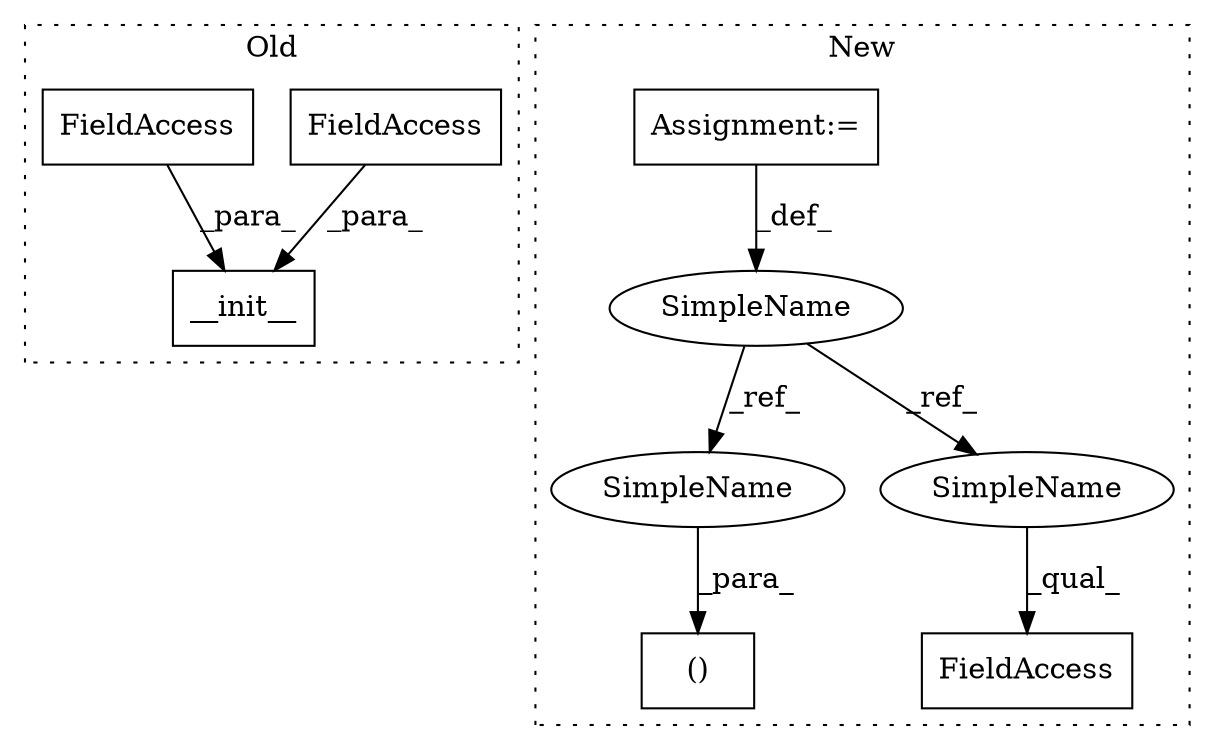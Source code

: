 digraph G {
subgraph cluster0 {
1 [label="__init__" a="32" s="548,615" l="9,1" shape="box"];
3 [label="FieldAccess" a="22" s="598" l="10" shape="box"];
7 [label="FieldAccess" a="22" s="573" l="10" shape="box"];
label = "Old";
style="dotted";
}
subgraph cluster1 {
2 [label="()" a="106" s="695" l="25" shape="box"];
4 [label="Assignment:=" a="7" s="665" l="6" shape="box"];
5 [label="SimpleName" a="42" s="665" l="6" shape="ellipse"];
6 [label="FieldAccess" a="22" s="821" l="12" shape="box"];
8 [label="SimpleName" a="42" s="695" l="6" shape="ellipse"];
9 [label="SimpleName" a="42" s="821" l="6" shape="ellipse"];
label = "New";
style="dotted";
}
3 -> 1 [label="_para_"];
4 -> 5 [label="_def_"];
5 -> 8 [label="_ref_"];
5 -> 9 [label="_ref_"];
7 -> 1 [label="_para_"];
8 -> 2 [label="_para_"];
9 -> 6 [label="_qual_"];
}